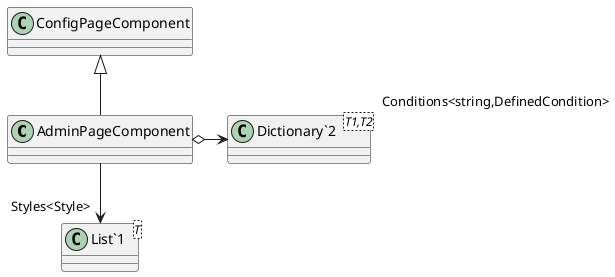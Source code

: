 @startuml
class AdminPageComponent {
}
class "Dictionary`2"<T1,T2> {
}
class "List`1"<T> {
}
ConfigPageComponent <|-- AdminPageComponent
AdminPageComponent o-> "Conditions<string,DefinedCondition>" "Dictionary`2"
AdminPageComponent --> "Styles<Style>" "List`1"
@enduml
